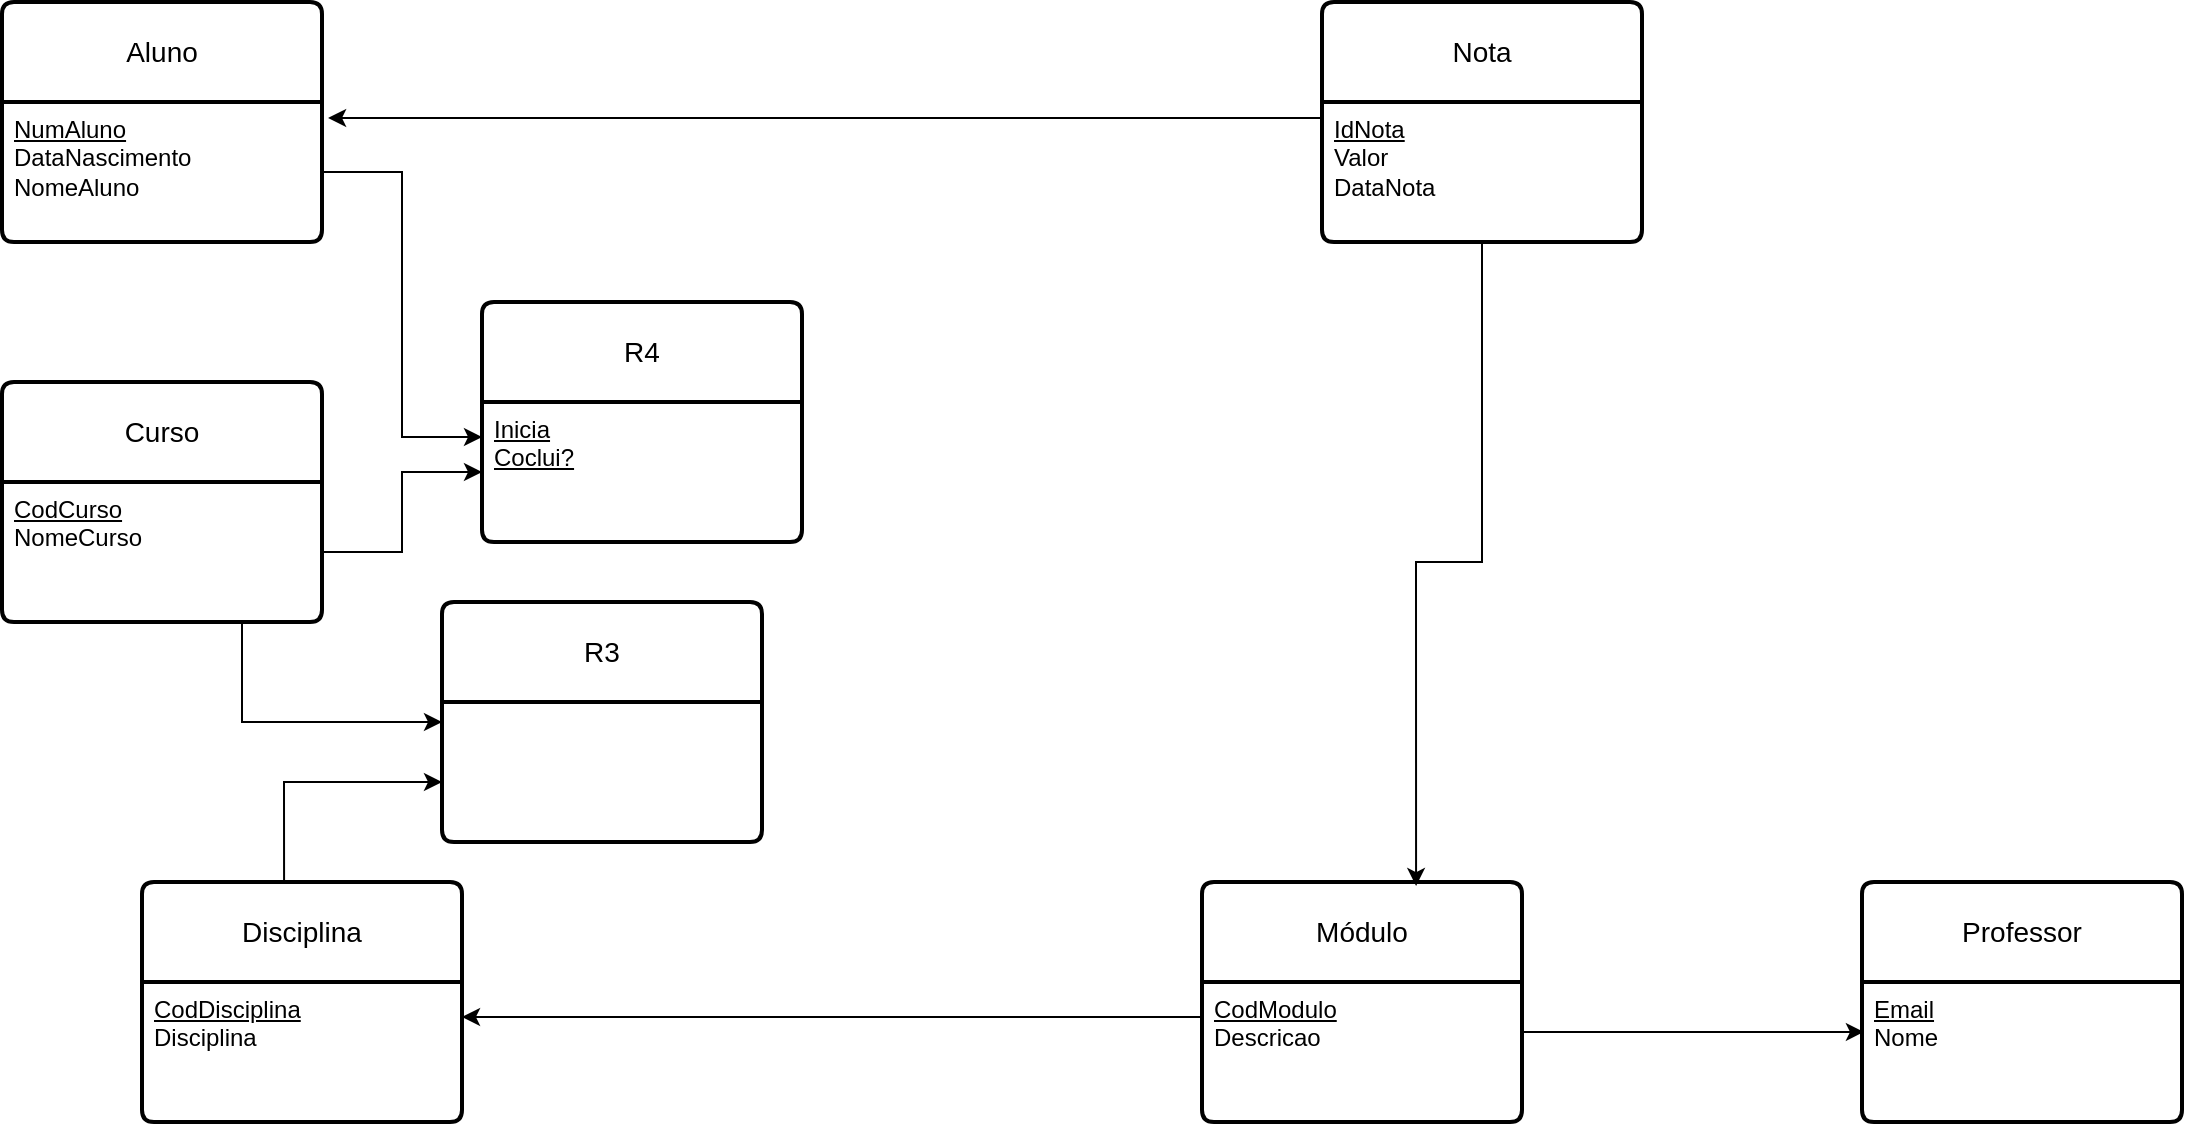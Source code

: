 <mxfile version="28.2.7">
  <diagram name="Página-1" id="FTeC7_8QzdlVlI3I9Mvk">
    <mxGraphModel dx="1426" dy="785" grid="1" gridSize="10" guides="1" tooltips="1" connect="1" arrows="1" fold="1" page="1" pageScale="1" pageWidth="1654" pageHeight="2336" math="0" shadow="0">
      <root>
        <mxCell id="0" />
        <mxCell id="1" parent="0" />
        <mxCell id="6bJcXYdi7RKFtDTyvEfA-14" value="Nota" style="swimlane;childLayout=stackLayout;horizontal=1;startSize=50;horizontalStack=0;rounded=1;fontSize=14;fontStyle=0;strokeWidth=2;resizeParent=0;resizeLast=1;shadow=0;dashed=0;align=center;arcSize=4;whiteSpace=wrap;html=1;" parent="1" vertex="1">
          <mxGeometry x="760" y="170" width="160" height="120" as="geometry" />
        </mxCell>
        <mxCell id="6bJcXYdi7RKFtDTyvEfA-15" value="&lt;u&gt;IdNota&lt;/u&gt;&lt;div&gt;Valor&lt;br&gt;&lt;div&gt;DataNota&lt;/div&gt;&lt;/div&gt;" style="align=left;strokeColor=none;fillColor=none;spacingLeft=4;spacingRight=4;fontSize=12;verticalAlign=top;resizable=0;rotatable=0;part=1;html=1;whiteSpace=wrap;" parent="6bJcXYdi7RKFtDTyvEfA-14" vertex="1">
          <mxGeometry y="50" width="160" height="70" as="geometry" />
        </mxCell>
        <mxCell id="6bJcXYdi7RKFtDTyvEfA-22" value="Aluno" style="swimlane;childLayout=stackLayout;horizontal=1;startSize=50;horizontalStack=0;rounded=1;fontSize=14;fontStyle=0;strokeWidth=2;resizeParent=0;resizeLast=1;shadow=0;dashed=0;align=center;arcSize=4;whiteSpace=wrap;html=1;" parent="1" vertex="1">
          <mxGeometry x="100" y="170" width="160" height="120" as="geometry" />
        </mxCell>
        <mxCell id="6bJcXYdi7RKFtDTyvEfA-23" value="&lt;u&gt;NumAluno&lt;/u&gt;&lt;br&gt;&lt;div&gt;DataNascimento&lt;/div&gt;&lt;div&gt;NomeAluno&lt;/div&gt;" style="align=left;strokeColor=none;fillColor=none;spacingLeft=4;spacingRight=4;fontSize=12;verticalAlign=top;resizable=0;rotatable=0;part=1;html=1;whiteSpace=wrap;" parent="6bJcXYdi7RKFtDTyvEfA-22" vertex="1">
          <mxGeometry y="50" width="160" height="70" as="geometry" />
        </mxCell>
        <mxCell id="8zlrZK70hH1nTl3RyPgM-11" value="&lt;br&gt;&lt;div&gt;&lt;br&gt;&lt;/div&gt;" style="align=left;strokeColor=none;fillColor=none;spacingLeft=4;spacingRight=4;fontSize=12;verticalAlign=top;resizable=0;rotatable=0;part=1;html=1;whiteSpace=wrap;" vertex="1" parent="6bJcXYdi7RKFtDTyvEfA-22">
          <mxGeometry y="120" width="160" as="geometry" />
        </mxCell>
        <mxCell id="6bJcXYdi7RKFtDTyvEfA-24" value="Curso" style="swimlane;childLayout=stackLayout;horizontal=1;startSize=50;horizontalStack=0;rounded=1;fontSize=14;fontStyle=0;strokeWidth=2;resizeParent=0;resizeLast=1;shadow=0;dashed=0;align=center;arcSize=4;whiteSpace=wrap;html=1;" parent="1" vertex="1">
          <mxGeometry x="100" y="360" width="160" height="120" as="geometry" />
        </mxCell>
        <mxCell id="6bJcXYdi7RKFtDTyvEfA-25" value="&lt;div&gt;&lt;u&gt;CodCurso&lt;/u&gt;&lt;/div&gt;&lt;div&gt;NomeCurso&lt;/div&gt;" style="align=left;strokeColor=none;fillColor=none;spacingLeft=4;spacingRight=4;fontSize=12;verticalAlign=top;resizable=0;rotatable=0;part=1;html=1;whiteSpace=wrap;" parent="6bJcXYdi7RKFtDTyvEfA-24" vertex="1">
          <mxGeometry y="50" width="160" height="70" as="geometry" />
        </mxCell>
        <mxCell id="8zlrZK70hH1nTl3RyPgM-2" value="Disciplina" style="swimlane;childLayout=stackLayout;horizontal=1;startSize=50;horizontalStack=0;rounded=1;fontSize=14;fontStyle=0;strokeWidth=2;resizeParent=0;resizeLast=1;shadow=0;dashed=0;align=center;arcSize=4;whiteSpace=wrap;html=1;" vertex="1" parent="1">
          <mxGeometry x="170" y="610" width="160" height="120" as="geometry" />
        </mxCell>
        <mxCell id="8zlrZK70hH1nTl3RyPgM-3" value="&lt;u&gt;CodDisciplina&lt;/u&gt;&lt;div&gt;Disciplina&lt;/div&gt;" style="align=left;strokeColor=none;fillColor=none;spacingLeft=4;spacingRight=4;fontSize=12;verticalAlign=top;resizable=0;rotatable=0;part=1;html=1;whiteSpace=wrap;" vertex="1" parent="8zlrZK70hH1nTl3RyPgM-2">
          <mxGeometry y="50" width="160" height="70" as="geometry" />
        </mxCell>
        <mxCell id="8zlrZK70hH1nTl3RyPgM-4" value="Professor" style="swimlane;childLayout=stackLayout;horizontal=1;startSize=50;horizontalStack=0;rounded=1;fontSize=14;fontStyle=0;strokeWidth=2;resizeParent=0;resizeLast=1;shadow=0;dashed=0;align=center;arcSize=4;whiteSpace=wrap;html=1;" vertex="1" parent="1">
          <mxGeometry x="1030" y="610" width="160" height="120" as="geometry" />
        </mxCell>
        <mxCell id="8zlrZK70hH1nTl3RyPgM-5" value="&lt;u&gt;Email&lt;/u&gt;&lt;br&gt;&lt;div&gt;Nome&lt;/div&gt;" style="align=left;strokeColor=none;fillColor=none;spacingLeft=4;spacingRight=4;fontSize=12;verticalAlign=top;resizable=0;rotatable=0;part=1;html=1;whiteSpace=wrap;" vertex="1" parent="8zlrZK70hH1nTl3RyPgM-4">
          <mxGeometry y="50" width="160" height="70" as="geometry" />
        </mxCell>
        <mxCell id="8zlrZK70hH1nTl3RyPgM-6" value="Módulo" style="swimlane;childLayout=stackLayout;horizontal=1;startSize=50;horizontalStack=0;rounded=1;fontSize=14;fontStyle=0;strokeWidth=2;resizeParent=0;resizeLast=1;shadow=0;dashed=0;align=center;arcSize=4;whiteSpace=wrap;html=1;" vertex="1" parent="1">
          <mxGeometry x="700" y="610" width="160" height="120" as="geometry" />
        </mxCell>
        <mxCell id="8zlrZK70hH1nTl3RyPgM-7" value="&lt;u&gt;CodModulo&lt;/u&gt;&lt;br&gt;&lt;div&gt;Descricao&lt;/div&gt;" style="align=left;strokeColor=none;fillColor=none;spacingLeft=4;spacingRight=4;fontSize=12;verticalAlign=top;resizable=0;rotatable=0;part=1;html=1;whiteSpace=wrap;" vertex="1" parent="8zlrZK70hH1nTl3RyPgM-6">
          <mxGeometry y="50" width="160" height="70" as="geometry" />
        </mxCell>
        <mxCell id="8zlrZK70hH1nTl3RyPgM-28" value="R4" style="swimlane;childLayout=stackLayout;horizontal=1;startSize=50;horizontalStack=0;rounded=1;fontSize=14;fontStyle=0;strokeWidth=2;resizeParent=0;resizeLast=1;shadow=0;dashed=0;align=center;arcSize=4;whiteSpace=wrap;html=1;" vertex="1" parent="1">
          <mxGeometry x="340" y="320" width="160" height="120" as="geometry" />
        </mxCell>
        <mxCell id="8zlrZK70hH1nTl3RyPgM-29" value="&lt;u&gt;Inicia&lt;/u&gt;&lt;br&gt;&lt;div&gt;&lt;u&gt;Coclui?&lt;/u&gt;&lt;/div&gt;" style="align=left;strokeColor=none;fillColor=none;spacingLeft=4;spacingRight=4;fontSize=12;verticalAlign=top;resizable=0;rotatable=0;part=1;html=1;whiteSpace=wrap;" vertex="1" parent="8zlrZK70hH1nTl3RyPgM-28">
          <mxGeometry y="50" width="160" height="70" as="geometry" />
        </mxCell>
        <mxCell id="8zlrZK70hH1nTl3RyPgM-32" style="edgeStyle=orthogonalEdgeStyle;rounded=0;orthogonalLoop=1;jettySize=auto;html=1;entryX=1.019;entryY=0.114;entryDx=0;entryDy=0;entryPerimeter=0;exitX=0;exitY=0.129;exitDx=0;exitDy=0;exitPerimeter=0;" edge="1" parent="1" source="6bJcXYdi7RKFtDTyvEfA-15" target="6bJcXYdi7RKFtDTyvEfA-23">
          <mxGeometry relative="1" as="geometry">
            <mxPoint x="800" y="237.5" as="targetPoint" />
            <Array as="points">
              <mxPoint x="760" y="228" />
            </Array>
          </mxGeometry>
        </mxCell>
        <mxCell id="8zlrZK70hH1nTl3RyPgM-39" style="edgeStyle=orthogonalEdgeStyle;rounded=0;orthogonalLoop=1;jettySize=auto;html=1;entryX=0;entryY=0.25;entryDx=0;entryDy=0;" edge="1" parent="1" source="6bJcXYdi7RKFtDTyvEfA-23" target="8zlrZK70hH1nTl3RyPgM-29">
          <mxGeometry relative="1" as="geometry" />
        </mxCell>
        <mxCell id="8zlrZK70hH1nTl3RyPgM-40" style="edgeStyle=orthogonalEdgeStyle;rounded=0;orthogonalLoop=1;jettySize=auto;html=1;entryX=0;entryY=0.5;entryDx=0;entryDy=0;" edge="1" parent="1" source="6bJcXYdi7RKFtDTyvEfA-25" target="8zlrZK70hH1nTl3RyPgM-29">
          <mxGeometry relative="1" as="geometry" />
        </mxCell>
        <mxCell id="8zlrZK70hH1nTl3RyPgM-41" value="R3" style="swimlane;childLayout=stackLayout;horizontal=1;startSize=50;horizontalStack=0;rounded=1;fontSize=14;fontStyle=0;strokeWidth=2;resizeParent=0;resizeLast=1;shadow=0;dashed=0;align=center;arcSize=4;whiteSpace=wrap;html=1;" vertex="1" parent="1">
          <mxGeometry x="320" y="470" width="160" height="120" as="geometry" />
        </mxCell>
        <mxCell id="8zlrZK70hH1nTl3RyPgM-43" style="edgeStyle=orthogonalEdgeStyle;rounded=0;orthogonalLoop=1;jettySize=auto;html=1;entryX=0;entryY=0.5;entryDx=0;entryDy=0;exitX=0.75;exitY=1;exitDx=0;exitDy=0;" edge="1" parent="1" source="6bJcXYdi7RKFtDTyvEfA-25" target="8zlrZK70hH1nTl3RyPgM-41">
          <mxGeometry relative="1" as="geometry">
            <mxPoint x="220" y="500" as="sourcePoint" />
          </mxGeometry>
        </mxCell>
        <mxCell id="8zlrZK70hH1nTl3RyPgM-44" style="edgeStyle=orthogonalEdgeStyle;rounded=0;orthogonalLoop=1;jettySize=auto;html=1;entryX=0;entryY=0.75;entryDx=0;entryDy=0;exitX=0.444;exitY=0;exitDx=0;exitDy=0;exitPerimeter=0;" edge="1" parent="1" source="8zlrZK70hH1nTl3RyPgM-2" target="8zlrZK70hH1nTl3RyPgM-41">
          <mxGeometry relative="1" as="geometry" />
        </mxCell>
        <mxCell id="8zlrZK70hH1nTl3RyPgM-49" style="edgeStyle=orthogonalEdgeStyle;rounded=0;orthogonalLoop=1;jettySize=auto;html=1;entryX=0.006;entryY=0.357;entryDx=0;entryDy=0;entryPerimeter=0;" edge="1" parent="1" source="8zlrZK70hH1nTl3RyPgM-7" target="8zlrZK70hH1nTl3RyPgM-5">
          <mxGeometry relative="1" as="geometry">
            <Array as="points">
              <mxPoint x="900" y="685" />
              <mxPoint x="900" y="685" />
            </Array>
          </mxGeometry>
        </mxCell>
        <mxCell id="8zlrZK70hH1nTl3RyPgM-50" style="edgeStyle=orthogonalEdgeStyle;rounded=0;orthogonalLoop=1;jettySize=auto;html=1;entryX=1;entryY=0.25;entryDx=0;entryDy=0;" edge="1" parent="1" source="8zlrZK70hH1nTl3RyPgM-7" target="8zlrZK70hH1nTl3RyPgM-3">
          <mxGeometry relative="1" as="geometry">
            <Array as="points">
              <mxPoint x="515" y="678" />
            </Array>
          </mxGeometry>
        </mxCell>
        <mxCell id="8zlrZK70hH1nTl3RyPgM-51" style="edgeStyle=orthogonalEdgeStyle;rounded=0;orthogonalLoop=1;jettySize=auto;html=1;entryX=0.669;entryY=0.017;entryDx=0;entryDy=0;entryPerimeter=0;" edge="1" parent="1" source="6bJcXYdi7RKFtDTyvEfA-15" target="8zlrZK70hH1nTl3RyPgM-6">
          <mxGeometry relative="1" as="geometry" />
        </mxCell>
      </root>
    </mxGraphModel>
  </diagram>
</mxfile>

